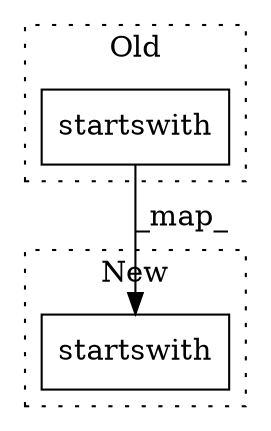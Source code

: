 digraph G {
subgraph cluster0 {
1 [label="startswith" a="32" s="4013,4030" l="11,1" shape="box"];
label = "Old";
style="dotted";
}
subgraph cluster1 {
2 [label="startswith" a="32" s="4061,4078" l="11,1" shape="box"];
label = "New";
style="dotted";
}
1 -> 2 [label="_map_"];
}